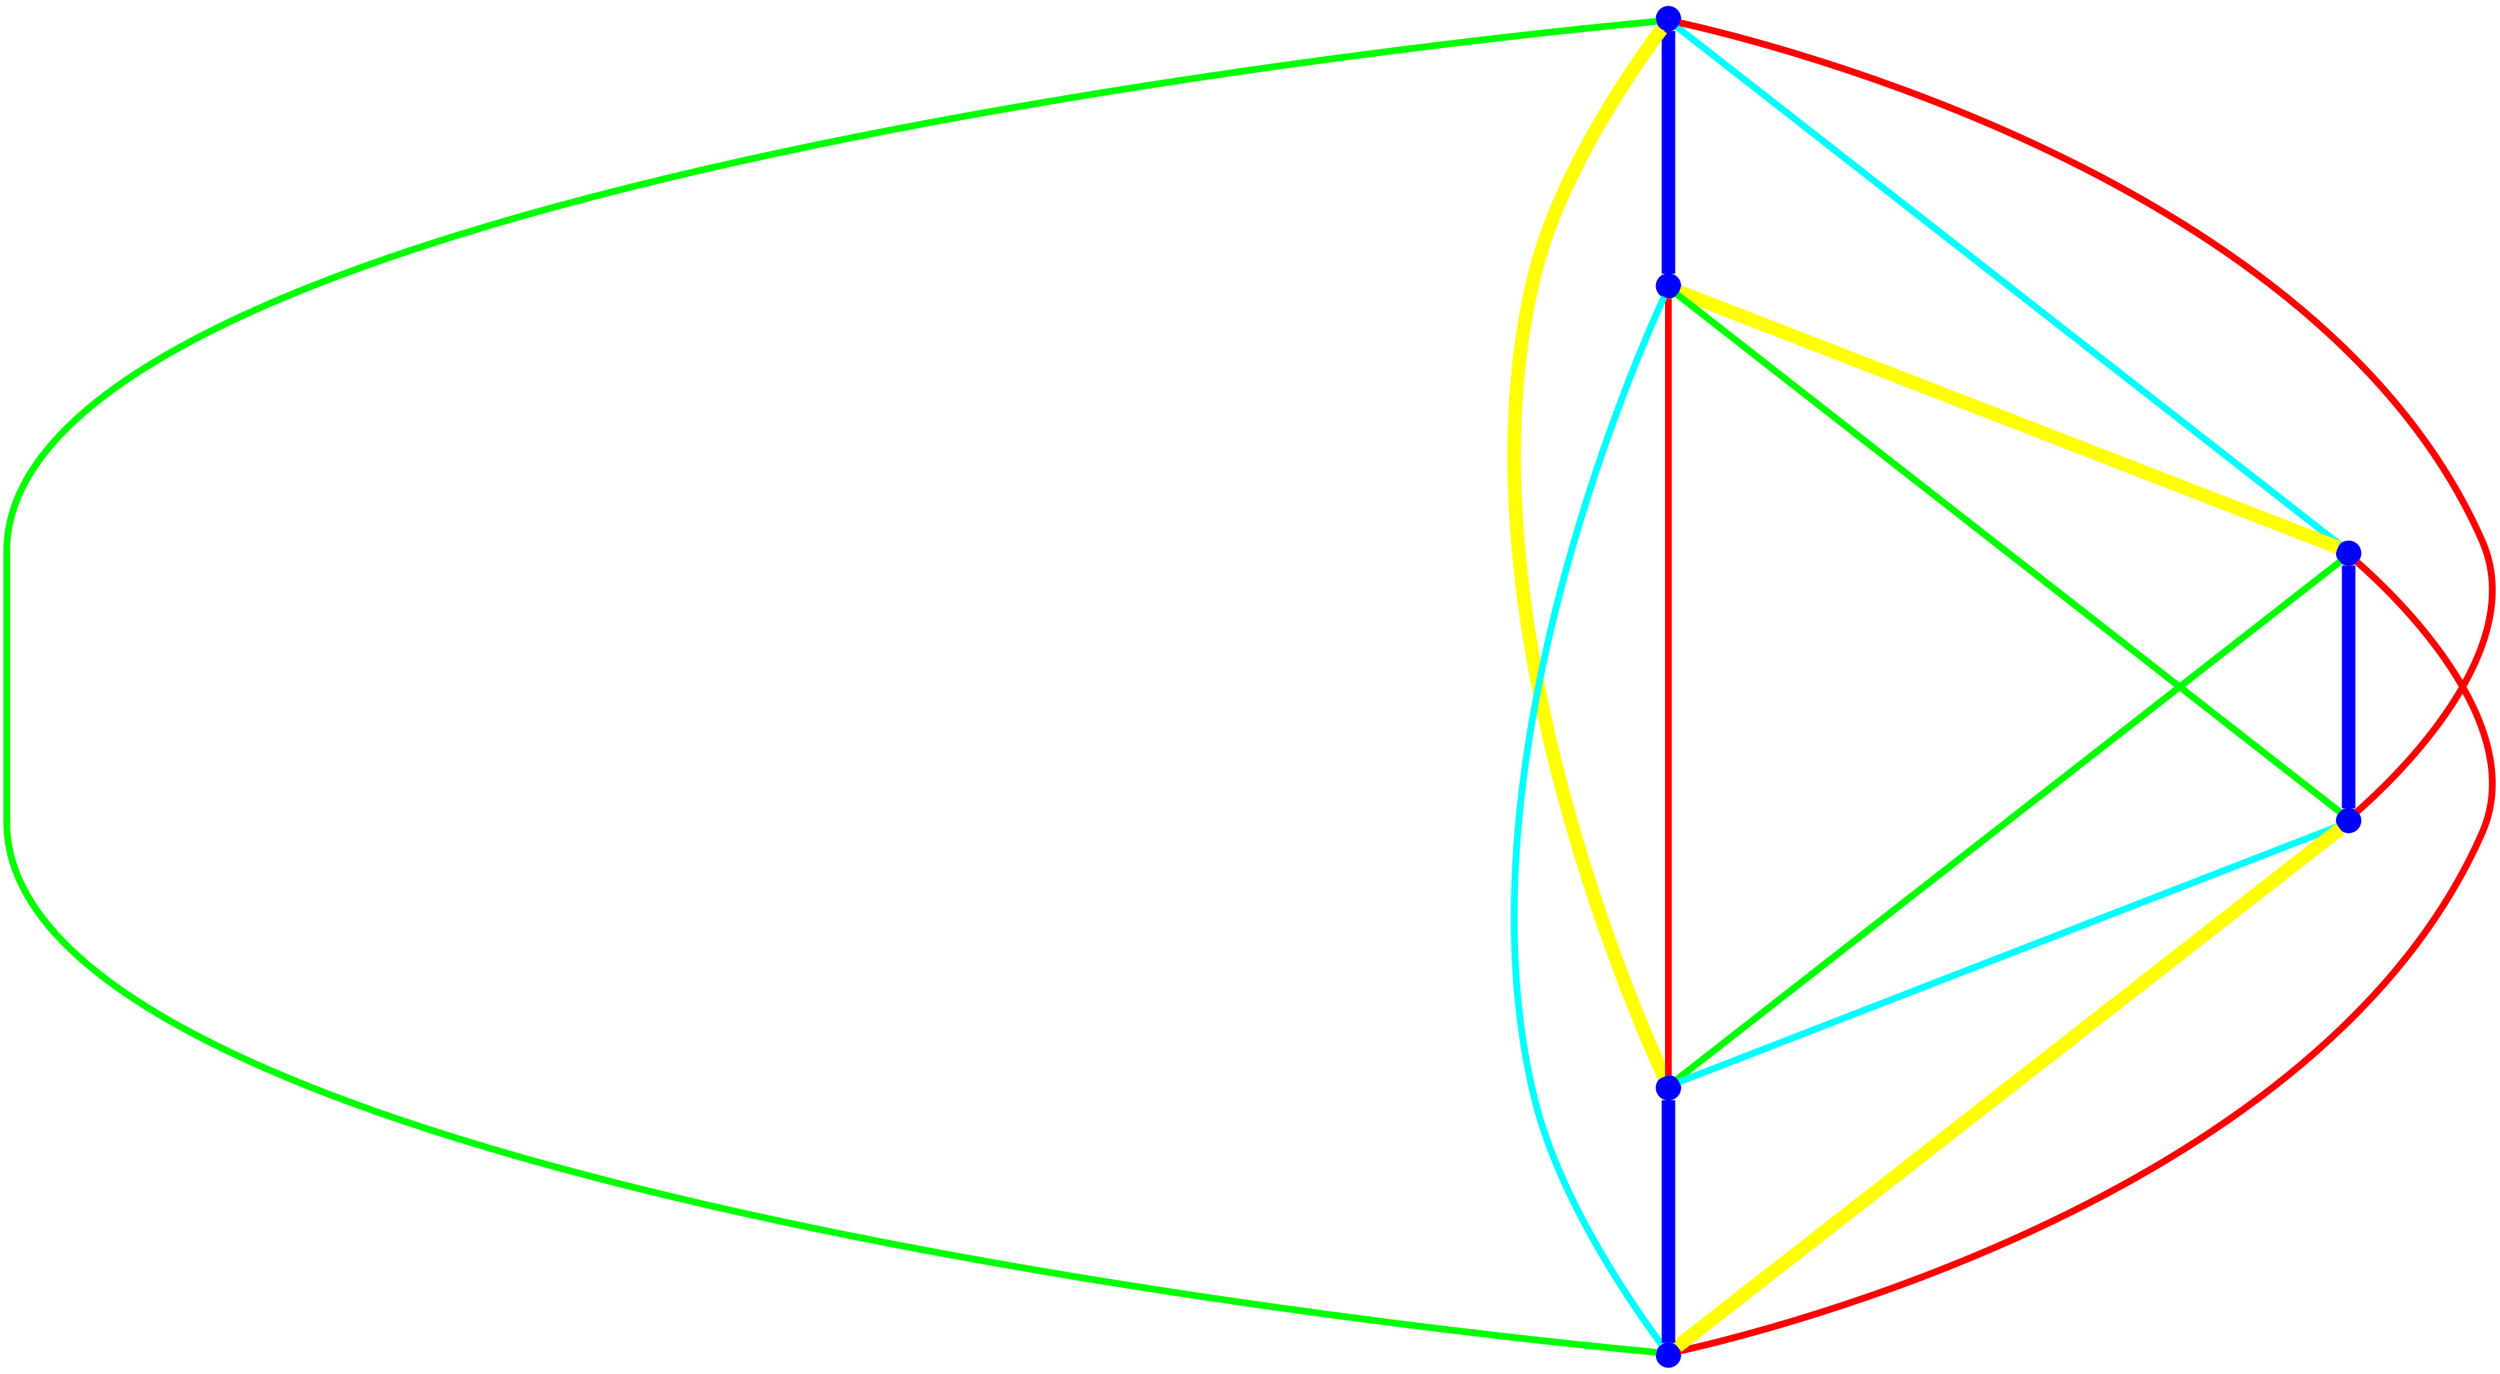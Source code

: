 graph {
ranksep=2
nodesep=2
node [label="" shape=circle style=filled fixedsize=true color=blue fillcolor=blue width=0.2];
"1" -- "2" [style="solid",penwidth="8",color="blue"];
"1" -- "3" [style="solid",penwidth="4",color="cyan"];
"1" -- "4" [style="solid",penwidth="4",color="red"];
"1" -- "5" [style="solid",penwidth="8",color="yellow"];
"1" -- "6" [style="solid",penwidth="4",color="green"];
"2" -- "3" [style="solid",penwidth="8",color="yellow"];
"2" -- "4" [style="solid",penwidth="4",color="green"];
"2" -- "5" [style="solid",penwidth="4",color="red"];
"2" -- "6" [style="solid",penwidth="4",color="cyan"];
"3" -- "4" [style="solid",penwidth="8",color="blue"];
"3" -- "5" [style="solid",penwidth="4",color="green"];
"3" -- "6" [style="solid",penwidth="4",color="red"];
"4" -- "5" [style="solid",penwidth="4",color="cyan"];
"4" -- "6" [style="solid",penwidth="8",color="yellow"];
"5" -- "6" [style="solid",penwidth="8",color="blue"];
}

